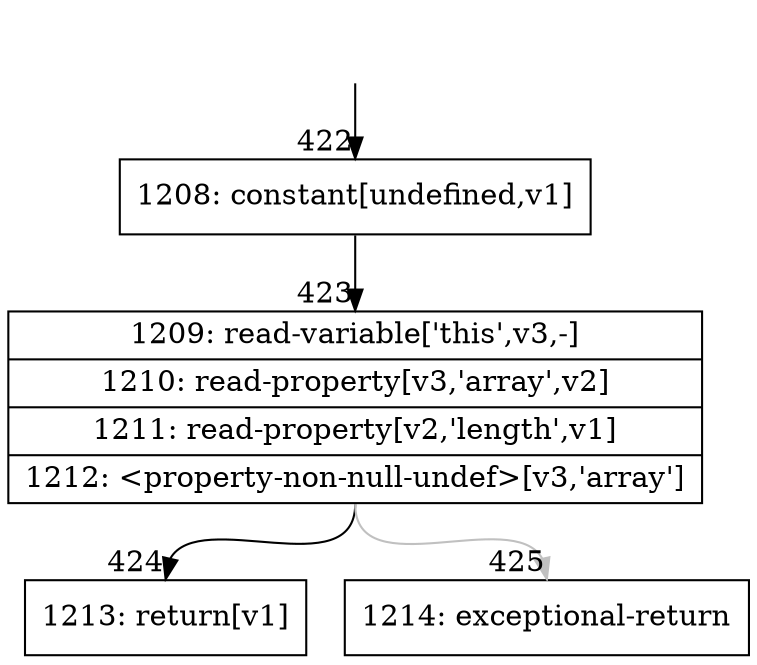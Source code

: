digraph {
rankdir="TD"
BB_entry42[shape=none,label=""];
BB_entry42 -> BB422 [tailport=s, headport=n, headlabel="    422"]
BB422 [shape=record label="{1208: constant[undefined,v1]}" ] 
BB422 -> BB423 [tailport=s, headport=n, headlabel="      423"]
BB423 [shape=record label="{1209: read-variable['this',v3,-]|1210: read-property[v3,'array',v2]|1211: read-property[v2,'length',v1]|1212: \<property-non-null-undef\>[v3,'array']}" ] 
BB423 -> BB424 [tailport=s, headport=n, headlabel="      424"]
BB423 -> BB425 [tailport=s, headport=n, color=gray, headlabel="      425"]
BB424 [shape=record label="{1213: return[v1]}" ] 
BB425 [shape=record label="{1214: exceptional-return}" ] 
//#$~ 335
}
